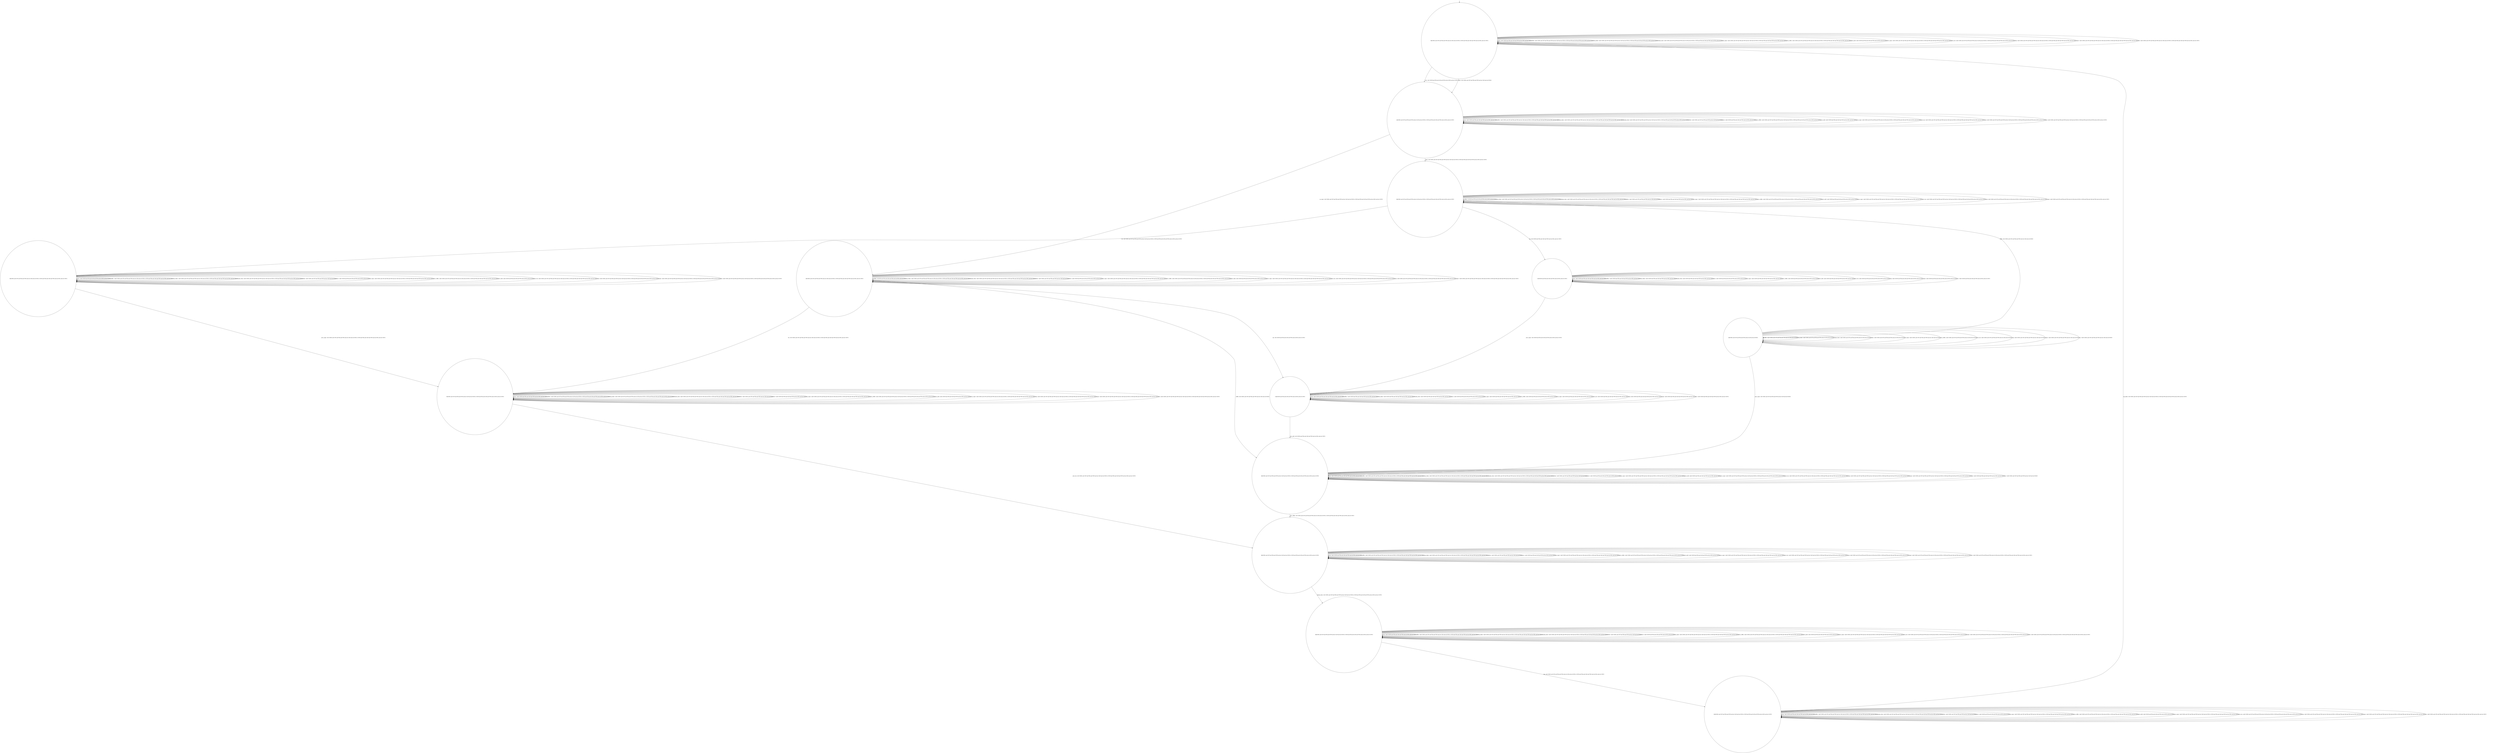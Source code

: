 digraph g {
	edge [lblstyle="above, sloped"];
	s0 [shape="circle" label="0@[((DOL and COF and TEA and TON and not CAP and not EUR) or (EUR and TEA and CAP and TON and not DOL and not COF))]"];
	s1 [shape="circle" label="1@[((DOL and COF and TEA and TON and not CAP and not EUR) or (EUR and TEA and CAP and TON and not DOL and not COF))]"];
	s2 [shape="circle" label="2@[((DOL and COF and TEA and TON and not CAP and not EUR) or (EUR and TEA and CAP and TON and not DOL and not COF))]"];
	s3 [shape="circle" label="3@[((DOL and COF and TEA and TON and not CAP and not EUR) or (EUR and TEA and CAP and TON and not DOL and not COF))]"];
	s4 [shape="circle" label="4@[((DOL and COF and TEA and TON and not CAP and not EUR))]"];
	s5 [shape="circle" label="5@[((DOL and COF and TEA and TON and not CAP and not EUR) or (EUR and TEA and CAP and TON and not DOL and not COF))]"];
	s6 [shape="circle" label="6@[((DOL and COF and TEA and TON and not CAP and not EUR) or (EUR and TEA and CAP and TON and not DOL and not COF))]"];
	s7 [shape="circle" label="7@[((DOL and COF and TEA and TON and not CAP and not EUR) or (EUR and TEA and CAP and TON and not DOL and not COF))]"];
	s8 [shape="circle" label="8@[((DOL and COF and TEA and TON and not CAP and not EUR) or (EUR and TEA and CAP and TON and not DOL and not COF))]"];
	s9 [shape="circle" label="9@[((DOL and COF and TEA and TON and not CAP and not EUR) or (EUR and TEA and CAP and TON and not DOL and not COF))]"];
	s10 [shape="circle" label="10@[((DOL and COF and TEA and TON and not CAP and not EUR) or (EUR and TEA and CAP and TON and not DOL and not COF))]"];
	s11 [shape="circle" label="11@[((EUR and TEA and CAP and TON and not DOL and not COF))]"];
	s12 [shape="circle" label="12@[((EUR and TEA and CAP and TON and not DOL and not COF))]"];
	s0 -> s0 [label="cap / nok() [((EUR and TEA and CAP and TON and not DOL and not COF))]"];
	s0 -> s0 [label="coffee / nok() [((DOL and COF and TEA and TON and not CAP and not EUR) or (EUR and TEA and CAP and TON and not DOL and not COF))]"];
	s0 -> s0 [label="cup_taken / nok() [((DOL and COF and TEA and TON and not CAP and not EUR) or (EUR and TEA and CAP and TON and not DOL and not COF))]"];
	s0 -> s0 [label="display_done / nok() [((DOL and COF and TEA and TON and not CAP and not EUR) or (EUR and TEA and CAP and TON and not DOL and not COF))]"];
	s0 -> s1 [label="dollar / ok() [((DOL and COF and TEA and TON and not CAP and not EUR))]"];
	s0 -> s1 [label="euro / ok() [((EUR and TEA and CAP and TON and not DOL and not COF))]"];
	s0 -> s0 [label="no_sugar / nok() [((DOL and COF and TEA and TON and not CAP and not EUR) or (EUR and TEA and CAP and TON and not DOL and not COF))]"];
	s0 -> s0 [label="pour_coffee / nok() [((DOL and COF and TEA and TON and not CAP and not EUR) or (EUR and TEA and CAP and TON and not DOL and not COF))]"];
	s0 -> s0 [label="pour_milk / nok() [((EUR and TEA and CAP and TON and not DOL and not COF))]"];
	s0 -> s0 [label="pour_sugar / nok() [((DOL and COF and TEA and TON and not CAP and not EUR) or (EUR and TEA and CAP and TON and not DOL and not COF))]"];
	s0 -> s0 [label="pour_tea / nok() [((DOL and COF and TEA and TON and not CAP and not EUR) or (EUR and TEA and CAP and TON and not DOL and not COF))]"];
	s0 -> s0 [label="ring / nok() [((DOL and COF and TEA and TON and not CAP and not EUR) or (EUR and TEA and CAP and TON and not DOL and not COF))]"];
	s0 -> s0 [label="sugar / nok() [((DOL and COF and TEA and TON and not CAP and not EUR) or (EUR and TEA and CAP and TON and not DOL and not COF))]"];
	s0 -> s0 [label="tea / nok() [((DOL and COF and TEA and TON and not CAP and not EUR) or (EUR and TEA and CAP and TON and not DOL and not COF))]"];
	s1 -> s1 [label="cap / nok() [((EUR and TEA and CAP and TON and not DOL and not COF))]"];
	s1 -> s1 [label="coffee / nok() [((DOL and COF and TEA and TON and not CAP and not EUR) or (EUR and TEA and CAP and TON and not DOL and not COF))]"];
	s1 -> s1 [label="cup_taken / nok() [((DOL and COF and TEA and TON and not CAP and not EUR) or (EUR and TEA and CAP and TON and not DOL and not COF))]"];
	s1 -> s1 [label="display_done / nok() [((DOL and COF and TEA and TON and not CAP and not EUR) or (EUR and TEA and CAP and TON and not DOL and not COF))]"];
	s1 -> s1 [label="dollar / nok() [((DOL and COF and TEA and TON and not CAP and not EUR))]"];
	s1 -> s1 [label="euro / nok() [((EUR and TEA and CAP and TON and not DOL and not COF))]"];
	s1 -> s2 [label="no_sugar / ok() [((DOL and COF and TEA and TON and not CAP and not EUR) or (EUR and TEA and CAP and TON and not DOL and not COF))]"];
	s1 -> s1 [label="pour_coffee / nok() [((DOL and COF and TEA and TON and not CAP and not EUR) or (EUR and TEA and CAP and TON and not DOL and not COF))]"];
	s1 -> s1 [label="pour_milk / nok() [((EUR and TEA and CAP and TON and not DOL and not COF))]"];
	s1 -> s1 [label="pour_sugar / nok() [((DOL and COF and TEA and TON and not CAP and not EUR) or (EUR and TEA and CAP and TON and not DOL and not COF))]"];
	s1 -> s1 [label="pour_tea / nok() [((DOL and COF and TEA and TON and not CAP and not EUR) or (EUR and TEA and CAP and TON and not DOL and not COF))]"];
	s1 -> s1 [label="ring / nok() [((DOL and COF and TEA and TON and not CAP and not EUR) or (EUR and TEA and CAP and TON and not DOL and not COF))]"];
	s1 -> s3 [label="sugar / ok() [((DOL and COF and TEA and TON and not CAP and not EUR) or (EUR and TEA and CAP and TON and not DOL and not COF))]"];
	s1 -> s1 [label="tea / nok() [((DOL and COF and TEA and TON and not CAP and not EUR) or (EUR and TEA and CAP and TON and not DOL and not COF))]"];
	s2 -> s12 [label="cap / ok() [((EUR and TEA and CAP and TON and not DOL and not COF))]"];
	s2 -> s6 [label="coffee / ok() [((DOL and COF and TEA and TON and not CAP and not EUR))]"];
	s2 -> s2 [label="coffee / Ω [((EUR and TEA and CAP and TON and not DOL and not COF))]"];
	s2 -> s2 [label="cup_taken / nok() [((DOL and COF and TEA and TON and not CAP and not EUR) or (EUR and TEA and CAP and TON and not DOL and not COF))]"];
	s2 -> s2 [label="display_done / nok() [((DOL and COF and TEA and TON and not CAP and not EUR) or (EUR and TEA and CAP and TON and not DOL and not COF))]"];
	s2 -> s2 [label="dollar / nok() [((DOL and COF and TEA and TON and not CAP and not EUR))]"];
	s2 -> s2 [label="euro / nok() [((EUR and TEA and CAP and TON and not DOL and not COF))]"];
	s2 -> s2 [label="no_sugar / nok() [((DOL and COF and TEA and TON and not CAP and not EUR) or (EUR and TEA and CAP and TON and not DOL and not COF))]"];
	s2 -> s2 [label="pour_coffee / nok() [((DOL and COF and TEA and TON and not CAP and not EUR) or (EUR and TEA and CAP and TON and not DOL and not COF))]"];
	s2 -> s2 [label="pour_milk / nok() [((EUR and TEA and CAP and TON and not DOL and not COF))]"];
	s2 -> s2 [label="pour_sugar / nok() [((DOL and COF and TEA and TON and not CAP and not EUR) or (EUR and TEA and CAP and TON and not DOL and not COF))]"];
	s2 -> s2 [label="pour_tea / nok() [((DOL and COF and TEA and TON and not CAP and not EUR) or (EUR and TEA and CAP and TON and not DOL and not COF))]"];
	s2 -> s2 [label="ring / nok() [((DOL and COF and TEA and TON and not CAP and not EUR) or (EUR and TEA and CAP and TON and not DOL and not COF))]"];
	s2 -> s2 [label="sugar / void() [((DOL and COF and TEA and TON and not CAP and not EUR) or (EUR and TEA and CAP and TON and not DOL and not COF))]"];
	s2 -> s7 [label="tea / ok() [((DOL and COF and TEA and TON and not CAP and not EUR) or (EUR and TEA and CAP and TON and not DOL and not COF))]"];
	s3 -> s11 [label="cap / ok() [((EUR and TEA and CAP and TON and not DOL and not COF))]"];
	s3 -> s3 [label="coffee / Ω [((EUR and TEA and CAP and TON and not DOL and not COF))]"];
	s3 -> s4 [label="coffee / ok() [((DOL and COF and TEA and TON and not CAP and not EUR))]"];
	s3 -> s3 [label="cup_taken / nok() [((DOL and COF and TEA and TON and not CAP and not EUR) or (EUR and TEA and CAP and TON and not DOL and not COF))]"];
	s3 -> s3 [label="display_done / nok() [((DOL and COF and TEA and TON and not CAP and not EUR) or (EUR and TEA and CAP and TON and not DOL and not COF))]"];
	s3 -> s3 [label="dollar / nok() [((DOL and COF and TEA and TON and not CAP and not EUR))]"];
	s3 -> s3 [label="euro / nok() [((EUR and TEA and CAP and TON and not DOL and not COF))]"];
	s3 -> s3 [label="no_sugar / void() [((DOL and COF and TEA and TON and not CAP and not EUR) or (EUR and TEA and CAP and TON and not DOL and not COF))]"];
	s3 -> s3 [label="pour_coffee / nok() [((DOL and COF and TEA and TON and not CAP and not EUR) or (EUR and TEA and CAP and TON and not DOL and not COF))]"];
	s3 -> s3 [label="pour_milk / nok() [((EUR and TEA and CAP and TON and not DOL and not COF))]"];
	s3 -> s3 [label="pour_sugar / nok() [((DOL and COF and TEA and TON and not CAP and not EUR) or (EUR and TEA and CAP and TON and not DOL and not COF))]"];
	s3 -> s3 [label="pour_tea / nok() [((DOL and COF and TEA and TON and not CAP and not EUR) or (EUR and TEA and CAP and TON and not DOL and not COF))]"];
	s3 -> s3 [label="ring / nok() [((DOL and COF and TEA and TON and not CAP and not EUR) or (EUR and TEA and CAP and TON and not DOL and not COF))]"];
	s3 -> s3 [label="sugar / nok() [((DOL and COF and TEA and TON and not CAP and not EUR) or (EUR and TEA and CAP and TON and not DOL and not COF))]"];
	s3 -> s5 [label="tea / ok() [((DOL and COF and TEA and TON and not CAP and not EUR) or (EUR and TEA and CAP and TON and not DOL and not COF))]"];
	s4 -> s4 [label="coffee / nok() [((DOL and COF and TEA and TON and not CAP and not EUR))]"];
	s4 -> s4 [label="cup_taken / nok() [((DOL and COF and TEA and TON and not CAP and not EUR))]"];
	s4 -> s4 [label="display_done / nok() [((DOL and COF and TEA and TON and not CAP and not EUR))]"];
	s4 -> s4 [label="dollar / nok() [((DOL and COF and TEA and TON and not CAP and not EUR))]"];
	s4 -> s4 [label="no_sugar / nok() [((DOL and COF and TEA and TON and not CAP and not EUR))]"];
	s4 -> s4 [label="pour_coffee / nok() [((DOL and COF and TEA and TON and not CAP and not EUR))]"];
	s4 -> s6 [label="pour_sugar / ok() [((DOL and COF and TEA and TON and not CAP and not EUR))]"];
	s4 -> s4 [label="pour_tea / nok() [((DOL and COF and TEA and TON and not CAP and not EUR))]"];
	s4 -> s4 [label="ring / nok() [((DOL and COF and TEA and TON and not CAP and not EUR))]"];
	s4 -> s4 [label="sugar / nok() [((DOL and COF and TEA and TON and not CAP and not EUR))]"];
	s4 -> s4 [label="tea / void() [((DOL and COF and TEA and TON and not CAP and not EUR))]"];
	s5 -> s5 [label="cap / void() [((EUR and TEA and CAP and TON and not DOL and not COF))]"];
	s5 -> s5 [label="coffee / void() [((DOL and COF and TEA and TON and not CAP and not EUR) or (EUR and TEA and CAP and TON and not DOL and not COF))]"];
	s5 -> s5 [label="cup_taken / nok() [((DOL and COF and TEA and TON and not CAP and not EUR) or (EUR and TEA and CAP and TON and not DOL and not COF))]"];
	s5 -> s5 [label="display_done / nok() [((DOL and COF and TEA and TON and not CAP and not EUR) or (EUR and TEA and CAP and TON and not DOL and not COF))]"];
	s5 -> s5 [label="dollar / nok() [((DOL and COF and TEA and TON and not CAP and not EUR))]"];
	s5 -> s5 [label="euro / nok() [((EUR and TEA and CAP and TON and not DOL and not COF))]"];
	s5 -> s5 [label="no_sugar / nok() [((DOL and COF and TEA and TON and not CAP and not EUR) or (EUR and TEA and CAP and TON and not DOL and not COF))]"];
	s5 -> s5 [label="pour_coffee / nok() [((DOL and COF and TEA and TON and not CAP and not EUR) or (EUR and TEA and CAP and TON and not DOL and not COF))]"];
	s5 -> s5 [label="pour_milk / nok() [((EUR and TEA and CAP and TON and not DOL and not COF))]"];
	s5 -> s7 [label="pour_sugar / ok() [((DOL and COF and TEA and TON and not CAP and not EUR) or (EUR and TEA and CAP and TON and not DOL and not COF))]"];
	s5 -> s5 [label="pour_tea / nok() [((DOL and COF and TEA and TON and not CAP and not EUR) or (EUR and TEA and CAP and TON and not DOL and not COF))]"];
	s5 -> s5 [label="ring / nok() [((DOL and COF and TEA and TON and not CAP and not EUR) or (EUR and TEA and CAP and TON and not DOL and not COF))]"];
	s5 -> s5 [label="sugar / nok() [((DOL and COF and TEA and TON and not CAP and not EUR) or (EUR and TEA and CAP and TON and not DOL and not COF))]"];
	s5 -> s5 [label="tea / nok() [((DOL and COF and TEA and TON and not CAP and not EUR) or (EUR and TEA and CAP and TON and not DOL and not COF))]"];
	s6 -> s6 [label="cap / nok() [((EUR and TEA and CAP and TON and not DOL and not COF))]"];
	s6 -> s6 [label="coffee / nok() [((DOL and COF and TEA and TON and not CAP and not EUR) or (EUR and TEA and CAP and TON and not DOL and not COF))]"];
	s6 -> s6 [label="cup_taken / nok() [((DOL and COF and TEA and TON and not CAP and not EUR) or (EUR and TEA and CAP and TON and not DOL and not COF))]"];
	s6 -> s6 [label="display_done / nok() [((DOL and COF and TEA and TON and not CAP and not EUR) or (EUR and TEA and CAP and TON and not DOL and not COF))]"];
	s6 -> s6 [label="dollar / nok() [((DOL and COF and TEA and TON and not CAP and not EUR))]"];
	s6 -> s6 [label="euro / nok() [((EUR and TEA and CAP and TON and not DOL and not COF))]"];
	s6 -> s6 [label="no_sugar / nok() [((DOL and COF and TEA and TON and not CAP and not EUR) or (EUR and TEA and CAP and TON and not DOL and not COF))]"];
	s6 -> s8 [label="pour_coffee / ok() [((DOL and COF and TEA and TON and not CAP and not EUR) or (EUR and TEA and CAP and TON and not DOL and not COF))]"];
	s6 -> s6 [label="pour_milk / nok() [((EUR and TEA and CAP and TON and not DOL and not COF))]"];
	s6 -> s6 [label="pour_sugar / nok() [((DOL and COF and TEA and TON and not CAP and not EUR) or (EUR and TEA and CAP and TON and not DOL and not COF))]"];
	s6 -> s6 [label="pour_tea / nok() [((DOL and COF and TEA and TON and not CAP and not EUR) or (EUR and TEA and CAP and TON and not DOL and not COF))]"];
	s6 -> s6 [label="ring / nok() [((DOL and COF and TEA and TON and not CAP and not EUR) or (EUR and TEA and CAP and TON and not DOL and not COF))]"];
	s6 -> s6 [label="sugar / nok() [((DOL and COF and TEA and TON and not CAP and not EUR) or (EUR and TEA and CAP and TON and not DOL and not COF))]"];
	s6 -> s6 [label="tea / nok() [((EUR and TEA and CAP and TON and not DOL and not COF))]"];
	s6 -> s6 [label="tea / void() [((DOL and COF and TEA and TON and not CAP and not EUR))]"];
	s7 -> s7 [label="cap / void() [((EUR and TEA and CAP and TON and not DOL and not COF))]"];
	s7 -> s7 [label="coffee / void() [((DOL and COF and TEA and TON and not CAP and not EUR) or (EUR and TEA and CAP and TON and not DOL and not COF))]"];
	s7 -> s7 [label="cup_taken / nok() [((DOL and COF and TEA and TON and not CAP and not EUR) or (EUR and TEA and CAP and TON and not DOL and not COF))]"];
	s7 -> s7 [label="display_done / nok() [((DOL and COF and TEA and TON and not CAP and not EUR) or (EUR and TEA and CAP and TON and not DOL and not COF))]"];
	s7 -> s7 [label="dollar / nok() [((DOL and COF and TEA and TON and not CAP and not EUR))]"];
	s7 -> s7 [label="euro / nok() [((EUR and TEA and CAP and TON and not DOL and not COF))]"];
	s7 -> s7 [label="no_sugar / nok() [((DOL and COF and TEA and TON and not CAP and not EUR) or (EUR and TEA and CAP and TON and not DOL and not COF))]"];
	s7 -> s7 [label="pour_coffee / nok() [((DOL and COF and TEA and TON and not CAP and not EUR) or (EUR and TEA and CAP and TON and not DOL and not COF))]"];
	s7 -> s7 [label="pour_milk / nok() [((EUR and TEA and CAP and TON and not DOL and not COF))]"];
	s7 -> s7 [label="pour_sugar / nok() [((DOL and COF and TEA and TON and not CAP and not EUR) or (EUR and TEA and CAP and TON and not DOL and not COF))]"];
	s7 -> s8 [label="pour_tea / ok() [((DOL and COF and TEA and TON and not CAP and not EUR) or (EUR and TEA and CAP and TON and not DOL and not COF))]"];
	s7 -> s7 [label="ring / nok() [((DOL and COF and TEA and TON and not CAP and not EUR) or (EUR and TEA and CAP and TON and not DOL and not COF))]"];
	s7 -> s7 [label="sugar / nok() [((DOL and COF and TEA and TON and not CAP and not EUR) or (EUR and TEA and CAP and TON and not DOL and not COF))]"];
	s7 -> s7 [label="tea / nok() [((DOL and COF and TEA and TON and not CAP and not EUR) or (EUR and TEA and CAP and TON and not DOL and not COF))]"];
	s8 -> s8 [label="cap / nok() [((EUR and TEA and CAP and TON and not DOL and not COF))]"];
	s8 -> s8 [label="coffee / nok() [((DOL and COF and TEA and TON and not CAP and not EUR) or (EUR and TEA and CAP and TON and not DOL and not COF))]"];
	s8 -> s8 [label="cup_taken / nok() [((DOL and COF and TEA and TON and not CAP and not EUR) or (EUR and TEA and CAP and TON and not DOL and not COF))]"];
	s8 -> s9 [label="display_done / ok() [((DOL and COF and TEA and TON and not CAP and not EUR) or (EUR and TEA and CAP and TON and not DOL and not COF))]"];
	s8 -> s8 [label="dollar / nok() [((DOL and COF and TEA and TON and not CAP and not EUR))]"];
	s8 -> s8 [label="euro / nok() [((EUR and TEA and CAP and TON and not DOL and not COF))]"];
	s8 -> s8 [label="no_sugar / nok() [((DOL and COF and TEA and TON and not CAP and not EUR) or (EUR and TEA and CAP and TON and not DOL and not COF))]"];
	s8 -> s8 [label="pour_coffee / nok() [((DOL and COF and TEA and TON and not CAP and not EUR) or (EUR and TEA and CAP and TON and not DOL and not COF))]"];
	s8 -> s8 [label="pour_milk / nok() [((EUR and TEA and CAP and TON and not DOL and not COF))]"];
	s8 -> s8 [label="pour_sugar / nok() [((DOL and COF and TEA and TON and not CAP and not EUR) or (EUR and TEA and CAP and TON and not DOL and not COF))]"];
	s8 -> s8 [label="pour_tea / nok() [((DOL and COF and TEA and TON and not CAP and not EUR) or (EUR and TEA and CAP and TON and not DOL and not COF))]"];
	s8 -> s8 [label="ring / nok() [((DOL and COF and TEA and TON and not CAP and not EUR) or (EUR and TEA and CAP and TON and not DOL and not COF))]"];
	s8 -> s8 [label="sugar / nok() [((DOL and COF and TEA and TON and not CAP and not EUR) or (EUR and TEA and CAP and TON and not DOL and not COF))]"];
	s8 -> s8 [label="tea / nok() [((DOL and COF and TEA and TON and not CAP and not EUR) or (EUR and TEA and CAP and TON and not DOL and not COF))]"];
	s9 -> s9 [label="cap / nok() [((EUR and TEA and CAP and TON and not DOL and not COF))]"];
	s9 -> s9 [label="coffee / nok() [((DOL and COF and TEA and TON and not CAP and not EUR) or (EUR and TEA and CAP and TON and not DOL and not COF))]"];
	s9 -> s9 [label="cup_taken / nok() [((DOL and COF and TEA and TON and not CAP and not EUR) or (EUR and TEA and CAP and TON and not DOL and not COF))]"];
	s9 -> s9 [label="display_done / nok() [((DOL and COF and TEA and TON and not CAP and not EUR) or (EUR and TEA and CAP and TON and not DOL and not COF))]"];
	s9 -> s9 [label="dollar / nok() [((DOL and COF and TEA and TON and not CAP and not EUR))]"];
	s9 -> s9 [label="euro / nok() [((EUR and TEA and CAP and TON and not DOL and not COF))]"];
	s9 -> s9 [label="no_sugar / nok() [((DOL and COF and TEA and TON and not CAP and not EUR) or (EUR and TEA and CAP and TON and not DOL and not COF))]"];
	s9 -> s9 [label="pour_coffee / nok() [((DOL and COF and TEA and TON and not CAP and not EUR) or (EUR and TEA and CAP and TON and not DOL and not COF))]"];
	s9 -> s9 [label="pour_milk / nok() [((EUR and TEA and CAP and TON and not DOL and not COF))]"];
	s9 -> s9 [label="pour_sugar / nok() [((DOL and COF and TEA and TON and not CAP and not EUR) or (EUR and TEA and CAP and TON and not DOL and not COF))]"];
	s9 -> s9 [label="pour_tea / nok() [((DOL and COF and TEA and TON and not CAP and not EUR) or (EUR and TEA and CAP and TON and not DOL and not COF))]"];
	s9 -> s10 [label="ring / ok() [((DOL and COF and TEA and TON and not CAP and not EUR) or (EUR and TEA and CAP and TON and not DOL and not COF))]"];
	s9 -> s9 [label="sugar / nok() [((DOL and COF and TEA and TON and not CAP and not EUR) or (EUR and TEA and CAP and TON and not DOL and not COF))]"];
	s9 -> s9 [label="tea / nok() [((DOL and COF and TEA and TON and not CAP and not EUR) or (EUR and TEA and CAP and TON and not DOL and not COF))]"];
	s10 -> s10 [label="cap / nok() [((EUR and TEA and CAP and TON and not DOL and not COF))]"];
	s10 -> s10 [label="coffee / nok() [((DOL and COF and TEA and TON and not CAP and not EUR) or (EUR and TEA and CAP and TON and not DOL and not COF))]"];
	s10 -> s0 [label="cup_taken / ok() [((DOL and COF and TEA and TON and not CAP and not EUR) or (EUR and TEA and CAP and TON and not DOL and not COF))]"];
	s10 -> s10 [label="display_done / nok() [((DOL and COF and TEA and TON and not CAP and not EUR) or (EUR and TEA and CAP and TON and not DOL and not COF))]"];
	s10 -> s10 [label="dollar / nok() [((DOL and COF and TEA and TON and not CAP and not EUR))]"];
	s10 -> s10 [label="euro / nok() [((EUR and TEA and CAP and TON and not DOL and not COF))]"];
	s10 -> s10 [label="no_sugar / nok() [((DOL and COF and TEA and TON and not CAP and not EUR) or (EUR and TEA and CAP and TON and not DOL and not COF))]"];
	s10 -> s10 [label="pour_coffee / nok() [((DOL and COF and TEA and TON and not CAP and not EUR) or (EUR and TEA and CAP and TON and not DOL and not COF))]"];
	s10 -> s10 [label="pour_milk / nok() [((EUR and TEA and CAP and TON and not DOL and not COF))]"];
	s10 -> s10 [label="pour_sugar / nok() [((DOL and COF and TEA and TON and not CAP and not EUR) or (EUR and TEA and CAP and TON and not DOL and not COF))]"];
	s10 -> s10 [label="pour_tea / nok() [((DOL and COF and TEA and TON and not CAP and not EUR) or (EUR and TEA and CAP and TON and not DOL and not COF))]"];
	s10 -> s10 [label="ring / nok() [((DOL and COF and TEA and TON and not CAP and not EUR) or (EUR and TEA and CAP and TON and not DOL and not COF))]"];
	s10 -> s10 [label="sugar / nok() [((DOL and COF and TEA and TON and not CAP and not EUR) or (EUR and TEA and CAP and TON and not DOL and not COF))]"];
	s10 -> s10 [label="tea / nok() [((DOL and COF and TEA and TON and not CAP and not EUR) or (EUR and TEA and CAP and TON and not DOL and not COF))]"];
	s11 -> s11 [label="cap / nok() [((EUR and TEA and CAP and TON and not DOL and not COF))]"];
	s11 -> s11 [label="coffee / void() [((EUR and TEA and CAP and TON and not DOL and not COF))]"];
	s11 -> s11 [label="cup_taken / nok() [((EUR and TEA and CAP and TON and not DOL and not COF))]"];
	s11 -> s11 [label="display_done / nok() [((EUR and TEA and CAP and TON and not DOL and not COF))]"];
	s11 -> s11 [label="euro / nok() [((EUR and TEA and CAP and TON and not DOL and not COF))]"];
	s11 -> s11 [label="no_sugar / nok() [((EUR and TEA and CAP and TON and not DOL and not COF))]"];
	s11 -> s11 [label="pour_coffee / nok() [((EUR and TEA and CAP and TON and not DOL and not COF))]"];
	s11 -> s11 [label="pour_milk / nok() [((EUR and TEA and CAP and TON and not DOL and not COF))]"];
	s11 -> s12 [label="pour_sugar / ok() [((EUR and TEA and CAP and TON and not DOL and not COF))]"];
	s11 -> s11 [label="pour_tea / nok() [((EUR and TEA and CAP and TON and not DOL and not COF))]"];
	s11 -> s11 [label="ring / nok() [((EUR and TEA and CAP and TON and not DOL and not COF))]"];
	s11 -> s11 [label="sugar / nok() [((EUR and TEA and CAP and TON and not DOL and not COF))]"];
	s11 -> s11 [label="tea / void() [((EUR and TEA and CAP and TON and not DOL and not COF))]"];
	s12 -> s12 [label="cap / nok() [((EUR and TEA and CAP and TON and not DOL and not COF))]"];
	s12 -> s12 [label="coffee / void() [((EUR and TEA and CAP and TON and not DOL and not COF))]"];
	s12 -> s12 [label="cup_taken / nok() [((EUR and TEA and CAP and TON and not DOL and not COF))]"];
	s12 -> s12 [label="display_done / nok() [((EUR and TEA and CAP and TON and not DOL and not COF))]"];
	s12 -> s12 [label="euro / nok() [((EUR and TEA and CAP and TON and not DOL and not COF))]"];
	s12 -> s12 [label="no_sugar / nok() [((EUR and TEA and CAP and TON and not DOL and not COF))]"];
	s12 -> s12 [label="pour_coffee / nok() [((EUR and TEA and CAP and TON and not DOL and not COF))]"];
	s12 -> s6 [label="pour_milk / ok() [((EUR and TEA and CAP and TON and not DOL and not COF))]"];
	s12 -> s12 [label="pour_sugar / nok() [((EUR and TEA and CAP and TON and not DOL and not COF))]"];
	s12 -> s12 [label="pour_tea / nok() [((EUR and TEA and CAP and TON and not DOL and not COF))]"];
	s12 -> s12 [label="ring / nok() [((EUR and TEA and CAP and TON and not DOL and not COF))]"];
	s12 -> s12 [label="sugar / nok() [((EUR and TEA and CAP and TON and not DOL and not COF))]"];
	s12 -> s12 [label="tea / void() [((EUR and TEA and CAP and TON and not DOL and not COF))]"];
	__start0 [label="" shape="none" width="0" height="0"];
	__start0 -> s0;
}